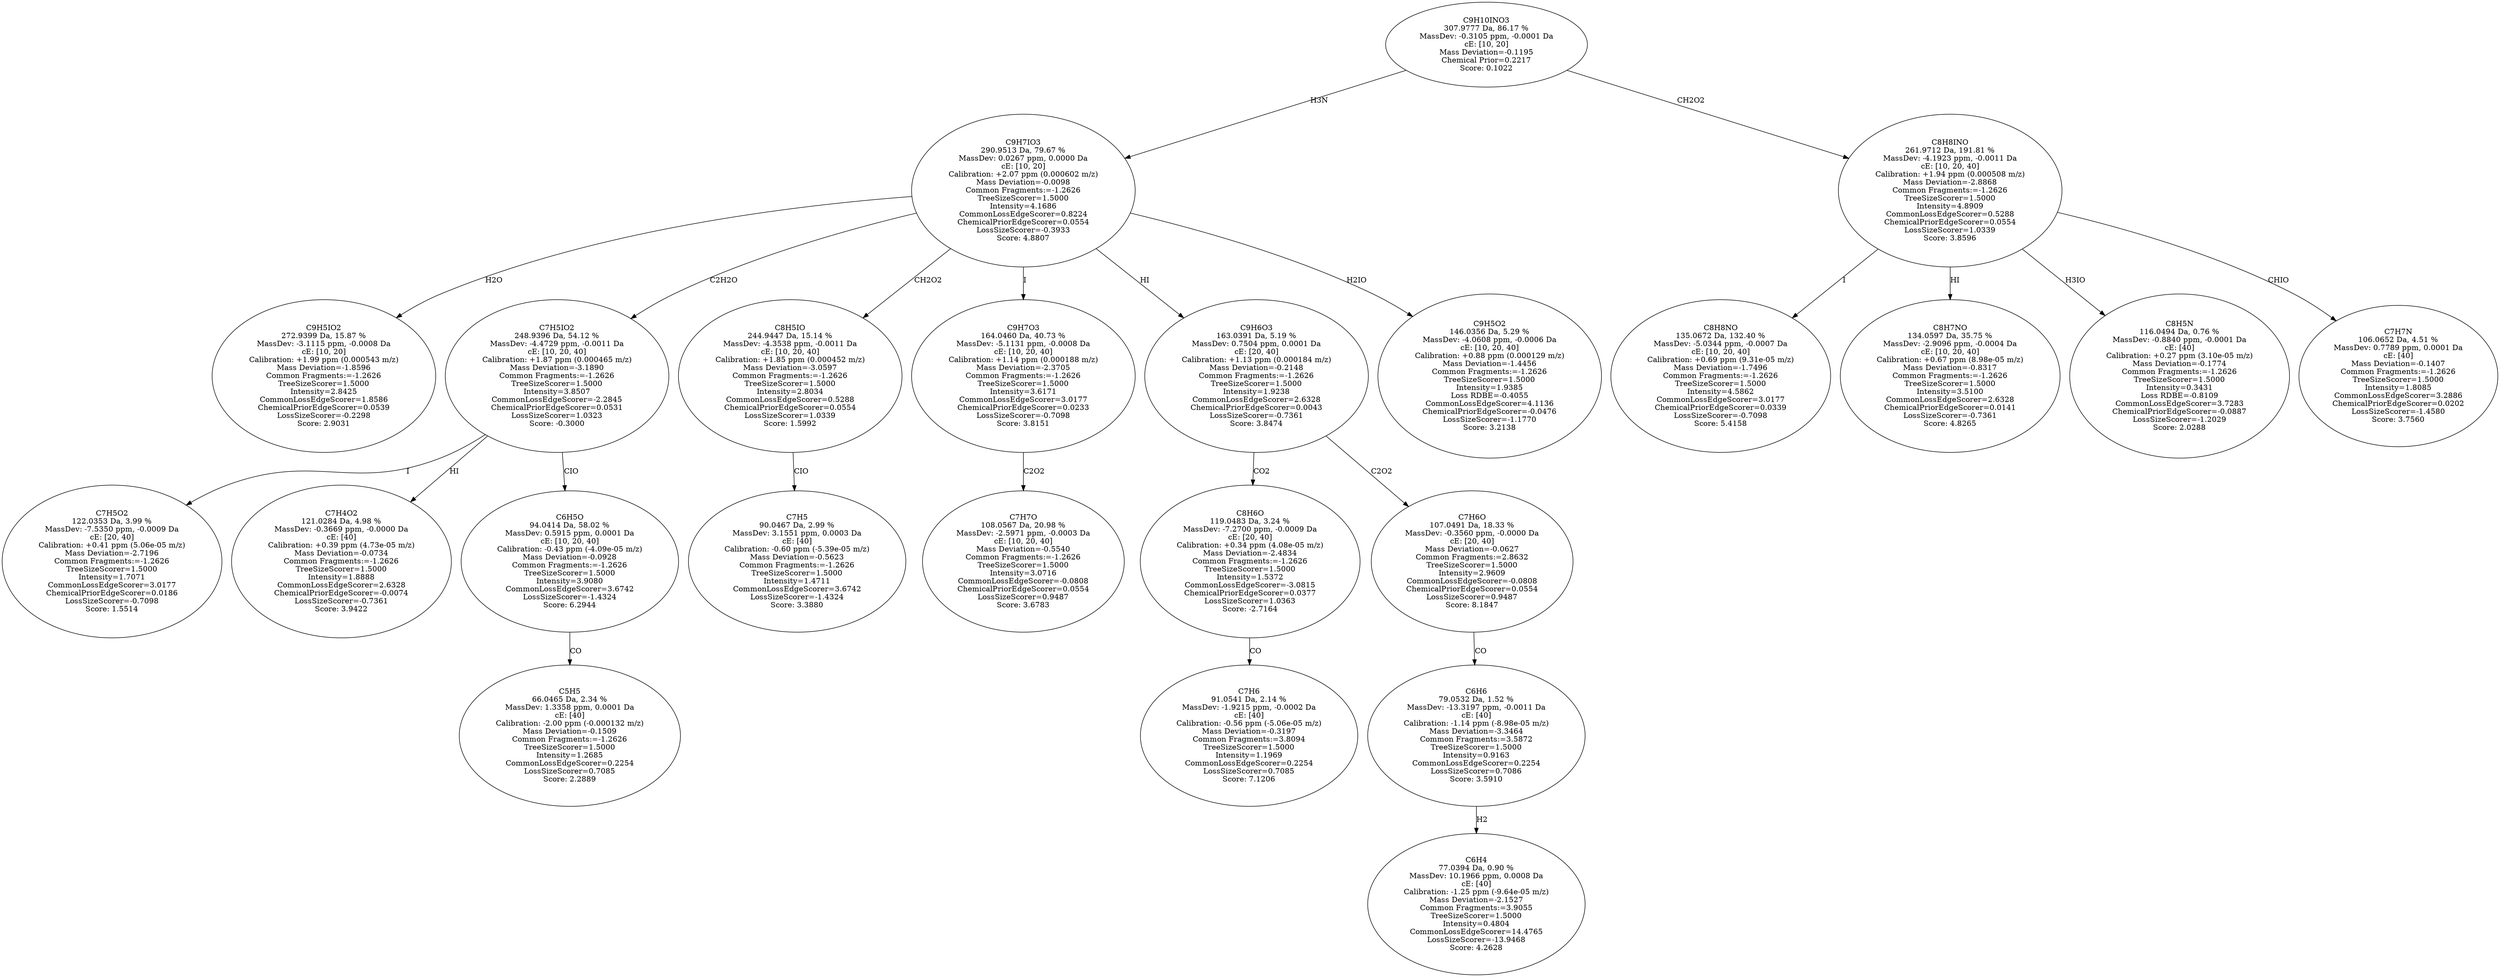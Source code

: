 strict digraph {
v1 [label="C9H5IO2\n272.9399 Da, 15.87 %\nMassDev: -3.1115 ppm, -0.0008 Da\ncE: [10, 20]\nCalibration: +1.99 ppm (0.000543 m/z)\nMass Deviation=-1.8596\nCommon Fragments:=-1.2626\nTreeSizeScorer=1.5000\nIntensity=2.8425\nCommonLossEdgeScorer=1.8586\nChemicalPriorEdgeScorer=0.0539\nLossSizeScorer=-0.2298\nScore: 2.9031"];
v2 [label="C7H5O2\n122.0353 Da, 3.99 %\nMassDev: -7.5350 ppm, -0.0009 Da\ncE: [20, 40]\nCalibration: +0.41 ppm (5.06e-05 m/z)\nMass Deviation=-2.7196\nCommon Fragments:=-1.2626\nTreeSizeScorer=1.5000\nIntensity=1.7071\nCommonLossEdgeScorer=3.0177\nChemicalPriorEdgeScorer=0.0186\nLossSizeScorer=-0.7098\nScore: 1.5514"];
v3 [label="C7H4O2\n121.0284 Da, 4.98 %\nMassDev: -0.3669 ppm, -0.0000 Da\ncE: [40]\nCalibration: +0.39 ppm (4.73e-05 m/z)\nMass Deviation=-0.0734\nCommon Fragments:=-1.2626\nTreeSizeScorer=1.5000\nIntensity=1.8888\nCommonLossEdgeScorer=2.6328\nChemicalPriorEdgeScorer=-0.0074\nLossSizeScorer=-0.7361\nScore: 3.9422"];
v4 [label="C5H5\n66.0465 Da, 2.34 %\nMassDev: 1.3358 ppm, 0.0001 Da\ncE: [40]\nCalibration: -2.00 ppm (-0.000132 m/z)\nMass Deviation=-0.1509\nCommon Fragments:=-1.2626\nTreeSizeScorer=1.5000\nIntensity=1.2685\nCommonLossEdgeScorer=0.2254\nLossSizeScorer=0.7085\nScore: 2.2889"];
v5 [label="C6H5O\n94.0414 Da, 58.02 %\nMassDev: 0.5915 ppm, 0.0001 Da\ncE: [10, 20, 40]\nCalibration: -0.43 ppm (-4.09e-05 m/z)\nMass Deviation=-0.0928\nCommon Fragments:=-1.2626\nTreeSizeScorer=1.5000\nIntensity=3.9080\nCommonLossEdgeScorer=3.6742\nLossSizeScorer=-1.4324\nScore: 6.2944"];
v6 [label="C7H5IO2\n248.9396 Da, 54.12 %\nMassDev: -4.4729 ppm, -0.0011 Da\ncE: [10, 20, 40]\nCalibration: +1.87 ppm (0.000465 m/z)\nMass Deviation=-3.1890\nCommon Fragments:=-1.2626\nTreeSizeScorer=1.5000\nIntensity=3.8507\nCommonLossEdgeScorer=-2.2845\nChemicalPriorEdgeScorer=0.0531\nLossSizeScorer=1.0323\nScore: -0.3000"];
v7 [label="C7H5\n90.0467 Da, 2.99 %\nMassDev: 3.1551 ppm, 0.0003 Da\ncE: [40]\nCalibration: -0.60 ppm (-5.39e-05 m/z)\nMass Deviation=-0.5623\nCommon Fragments:=-1.2626\nTreeSizeScorer=1.5000\nIntensity=1.4711\nCommonLossEdgeScorer=3.6742\nLossSizeScorer=-1.4324\nScore: 3.3880"];
v8 [label="C8H5IO\n244.9447 Da, 15.14 %\nMassDev: -4.3538 ppm, -0.0011 Da\ncE: [10, 20, 40]\nCalibration: +1.85 ppm (0.000452 m/z)\nMass Deviation=-3.0597\nCommon Fragments:=-1.2626\nTreeSizeScorer=1.5000\nIntensity=2.8034\nCommonLossEdgeScorer=0.5288\nChemicalPriorEdgeScorer=0.0554\nLossSizeScorer=1.0339\nScore: 1.5992"];
v9 [label="C7H7O\n108.0567 Da, 20.98 %\nMassDev: -2.5971 ppm, -0.0003 Da\ncE: [10, 20, 40]\nMass Deviation=-0.5540\nCommon Fragments:=-1.2626\nTreeSizeScorer=1.5000\nIntensity=3.0716\nCommonLossEdgeScorer=-0.0808\nChemicalPriorEdgeScorer=0.0554\nLossSizeScorer=0.9487\nScore: 3.6783"];
v10 [label="C9H7O3\n164.0460 Da, 40.73 %\nMassDev: -5.1131 ppm, -0.0008 Da\ncE: [10, 20, 40]\nCalibration: +1.14 ppm (0.000188 m/z)\nMass Deviation=-2.3705\nCommon Fragments:=-1.2626\nTreeSizeScorer=1.5000\nIntensity=3.6171\nCommonLossEdgeScorer=3.0177\nChemicalPriorEdgeScorer=0.0233\nLossSizeScorer=-0.7098\nScore: 3.8151"];
v11 [label="C7H6\n91.0541 Da, 2.14 %\nMassDev: -1.9215 ppm, -0.0002 Da\ncE: [40]\nCalibration: -0.56 ppm (-5.06e-05 m/z)\nMass Deviation=-0.3197\nCommon Fragments:=3.8094\nTreeSizeScorer=1.5000\nIntensity=1.1969\nCommonLossEdgeScorer=0.2254\nLossSizeScorer=0.7085\nScore: 7.1206"];
v12 [label="C8H6O\n119.0483 Da, 3.24 %\nMassDev: -7.2700 ppm, -0.0009 Da\ncE: [20, 40]\nCalibration: +0.34 ppm (4.08e-05 m/z)\nMass Deviation=-2.4834\nCommon Fragments:=-1.2626\nTreeSizeScorer=1.5000\nIntensity=1.5372\nCommonLossEdgeScorer=-3.0815\nChemicalPriorEdgeScorer=0.0377\nLossSizeScorer=1.0363\nScore: -2.7164"];
v13 [label="C6H4\n77.0394 Da, 0.90 %\nMassDev: 10.1966 ppm, 0.0008 Da\ncE: [40]\nCalibration: -1.25 ppm (-9.64e-05 m/z)\nMass Deviation=-2.1527\nCommon Fragments:=3.9055\nTreeSizeScorer=1.5000\nIntensity=0.4804\nCommonLossEdgeScorer=14.4765\nLossSizeScorer=-13.9468\nScore: 4.2628"];
v14 [label="C6H6\n79.0532 Da, 1.52 %\nMassDev: -13.3197 ppm, -0.0011 Da\ncE: [40]\nCalibration: -1.14 ppm (-8.98e-05 m/z)\nMass Deviation=-3.3464\nCommon Fragments:=3.5872\nTreeSizeScorer=1.5000\nIntensity=0.9163\nCommonLossEdgeScorer=0.2254\nLossSizeScorer=0.7086\nScore: 3.5910"];
v15 [label="C7H6O\n107.0491 Da, 18.33 %\nMassDev: -0.3560 ppm, -0.0000 Da\ncE: [20, 40]\nMass Deviation=-0.0627\nCommon Fragments:=2.8632\nTreeSizeScorer=1.5000\nIntensity=2.9609\nCommonLossEdgeScorer=-0.0808\nChemicalPriorEdgeScorer=0.0554\nLossSizeScorer=0.9487\nScore: 8.1847"];
v16 [label="C9H6O3\n163.0391 Da, 5.19 %\nMassDev: 0.7504 ppm, 0.0001 Da\ncE: [20, 40]\nCalibration: +1.13 ppm (0.000184 m/z)\nMass Deviation=-0.2148\nCommon Fragments:=-1.2626\nTreeSizeScorer=1.5000\nIntensity=1.9238\nCommonLossEdgeScorer=2.6328\nChemicalPriorEdgeScorer=0.0043\nLossSizeScorer=-0.7361\nScore: 3.8474"];
v17 [label="C9H5O2\n146.0356 Da, 5.29 %\nMassDev: -4.0608 ppm, -0.0006 Da\ncE: [10, 20, 40]\nCalibration: +0.88 ppm (0.000129 m/z)\nMass Deviation=-1.4456\nCommon Fragments:=-1.2626\nTreeSizeScorer=1.5000\nIntensity=1.9385\nLoss RDBE=-0.4055\nCommonLossEdgeScorer=4.1136\nChemicalPriorEdgeScorer=-0.0476\nLossSizeScorer=-1.1770\nScore: 3.2138"];
v18 [label="C9H7IO3\n290.9513 Da, 79.67 %\nMassDev: 0.0267 ppm, 0.0000 Da\ncE: [10, 20]\nCalibration: +2.07 ppm (0.000602 m/z)\nMass Deviation=-0.0098\nCommon Fragments:=-1.2626\nTreeSizeScorer=1.5000\nIntensity=4.1686\nCommonLossEdgeScorer=0.8224\nChemicalPriorEdgeScorer=0.0554\nLossSizeScorer=-0.3933\nScore: 4.8807"];
v19 [label="C8H8NO\n135.0672 Da, 132.40 %\nMassDev: -5.0344 ppm, -0.0007 Da\ncE: [10, 20, 40]\nCalibration: +0.69 ppm (9.31e-05 m/z)\nMass Deviation=-1.7496\nCommon Fragments:=-1.2626\nTreeSizeScorer=1.5000\nIntensity=4.5862\nCommonLossEdgeScorer=3.0177\nChemicalPriorEdgeScorer=0.0339\nLossSizeScorer=-0.7098\nScore: 5.4158"];
v20 [label="C8H7NO\n134.0597 Da, 35.75 %\nMassDev: -2.9096 ppm, -0.0004 Da\ncE: [10, 20, 40]\nCalibration: +0.67 ppm (8.98e-05 m/z)\nMass Deviation=-0.8317\nCommon Fragments:=-1.2626\nTreeSizeScorer=1.5000\nIntensity=3.5100\nCommonLossEdgeScorer=2.6328\nChemicalPriorEdgeScorer=0.0141\nLossSizeScorer=-0.7361\nScore: 4.8265"];
v21 [label="C8H5N\n116.0494 Da, 0.76 %\nMassDev: -0.8840 ppm, -0.0001 Da\ncE: [40]\nCalibration: +0.27 ppm (3.10e-05 m/z)\nMass Deviation=-0.1774\nCommon Fragments:=-1.2626\nTreeSizeScorer=1.5000\nIntensity=0.3431\nLoss RDBE=-0.8109\nCommonLossEdgeScorer=3.7283\nChemicalPriorEdgeScorer=-0.0887\nLossSizeScorer=-1.2029\nScore: 2.0288"];
v22 [label="C7H7N\n106.0652 Da, 4.51 %\nMassDev: 0.7789 ppm, 0.0001 Da\ncE: [40]\nMass Deviation=-0.1407\nCommon Fragments:=-1.2626\nTreeSizeScorer=1.5000\nIntensity=1.8085\nCommonLossEdgeScorer=3.2886\nChemicalPriorEdgeScorer=0.0202\nLossSizeScorer=-1.4580\nScore: 3.7560"];
v23 [label="C8H8INO\n261.9712 Da, 191.81 %\nMassDev: -4.1923 ppm, -0.0011 Da\ncE: [10, 20, 40]\nCalibration: +1.94 ppm (0.000508 m/z)\nMass Deviation=-2.8868\nCommon Fragments:=-1.2626\nTreeSizeScorer=1.5000\nIntensity=4.8909\nCommonLossEdgeScorer=0.5288\nChemicalPriorEdgeScorer=0.0554\nLossSizeScorer=1.0339\nScore: 3.8596"];
v24 [label="C9H10INO3\n307.9777 Da, 86.17 %\nMassDev: -0.3105 ppm, -0.0001 Da\ncE: [10, 20]\nMass Deviation=-0.1195\nChemical Prior=0.2217\nScore: 0.1022"];
v18 -> v1 [label="H2O"];
v6 -> v2 [label="I"];
v6 -> v3 [label="HI"];
v5 -> v4 [label="CO"];
v6 -> v5 [label="CIO"];
v18 -> v6 [label="C2H2O"];
v8 -> v7 [label="CIO"];
v18 -> v8 [label="CH2O2"];
v10 -> v9 [label="C2O2"];
v18 -> v10 [label="I"];
v12 -> v11 [label="CO"];
v16 -> v12 [label="CO2"];
v14 -> v13 [label="H2"];
v15 -> v14 [label="CO"];
v16 -> v15 [label="C2O2"];
v18 -> v16 [label="HI"];
v18 -> v17 [label="H2IO"];
v24 -> v18 [label="H3N"];
v23 -> v19 [label="I"];
v23 -> v20 [label="HI"];
v23 -> v21 [label="H3IO"];
v23 -> v22 [label="CHIO"];
v24 -> v23 [label="CH2O2"];
}
